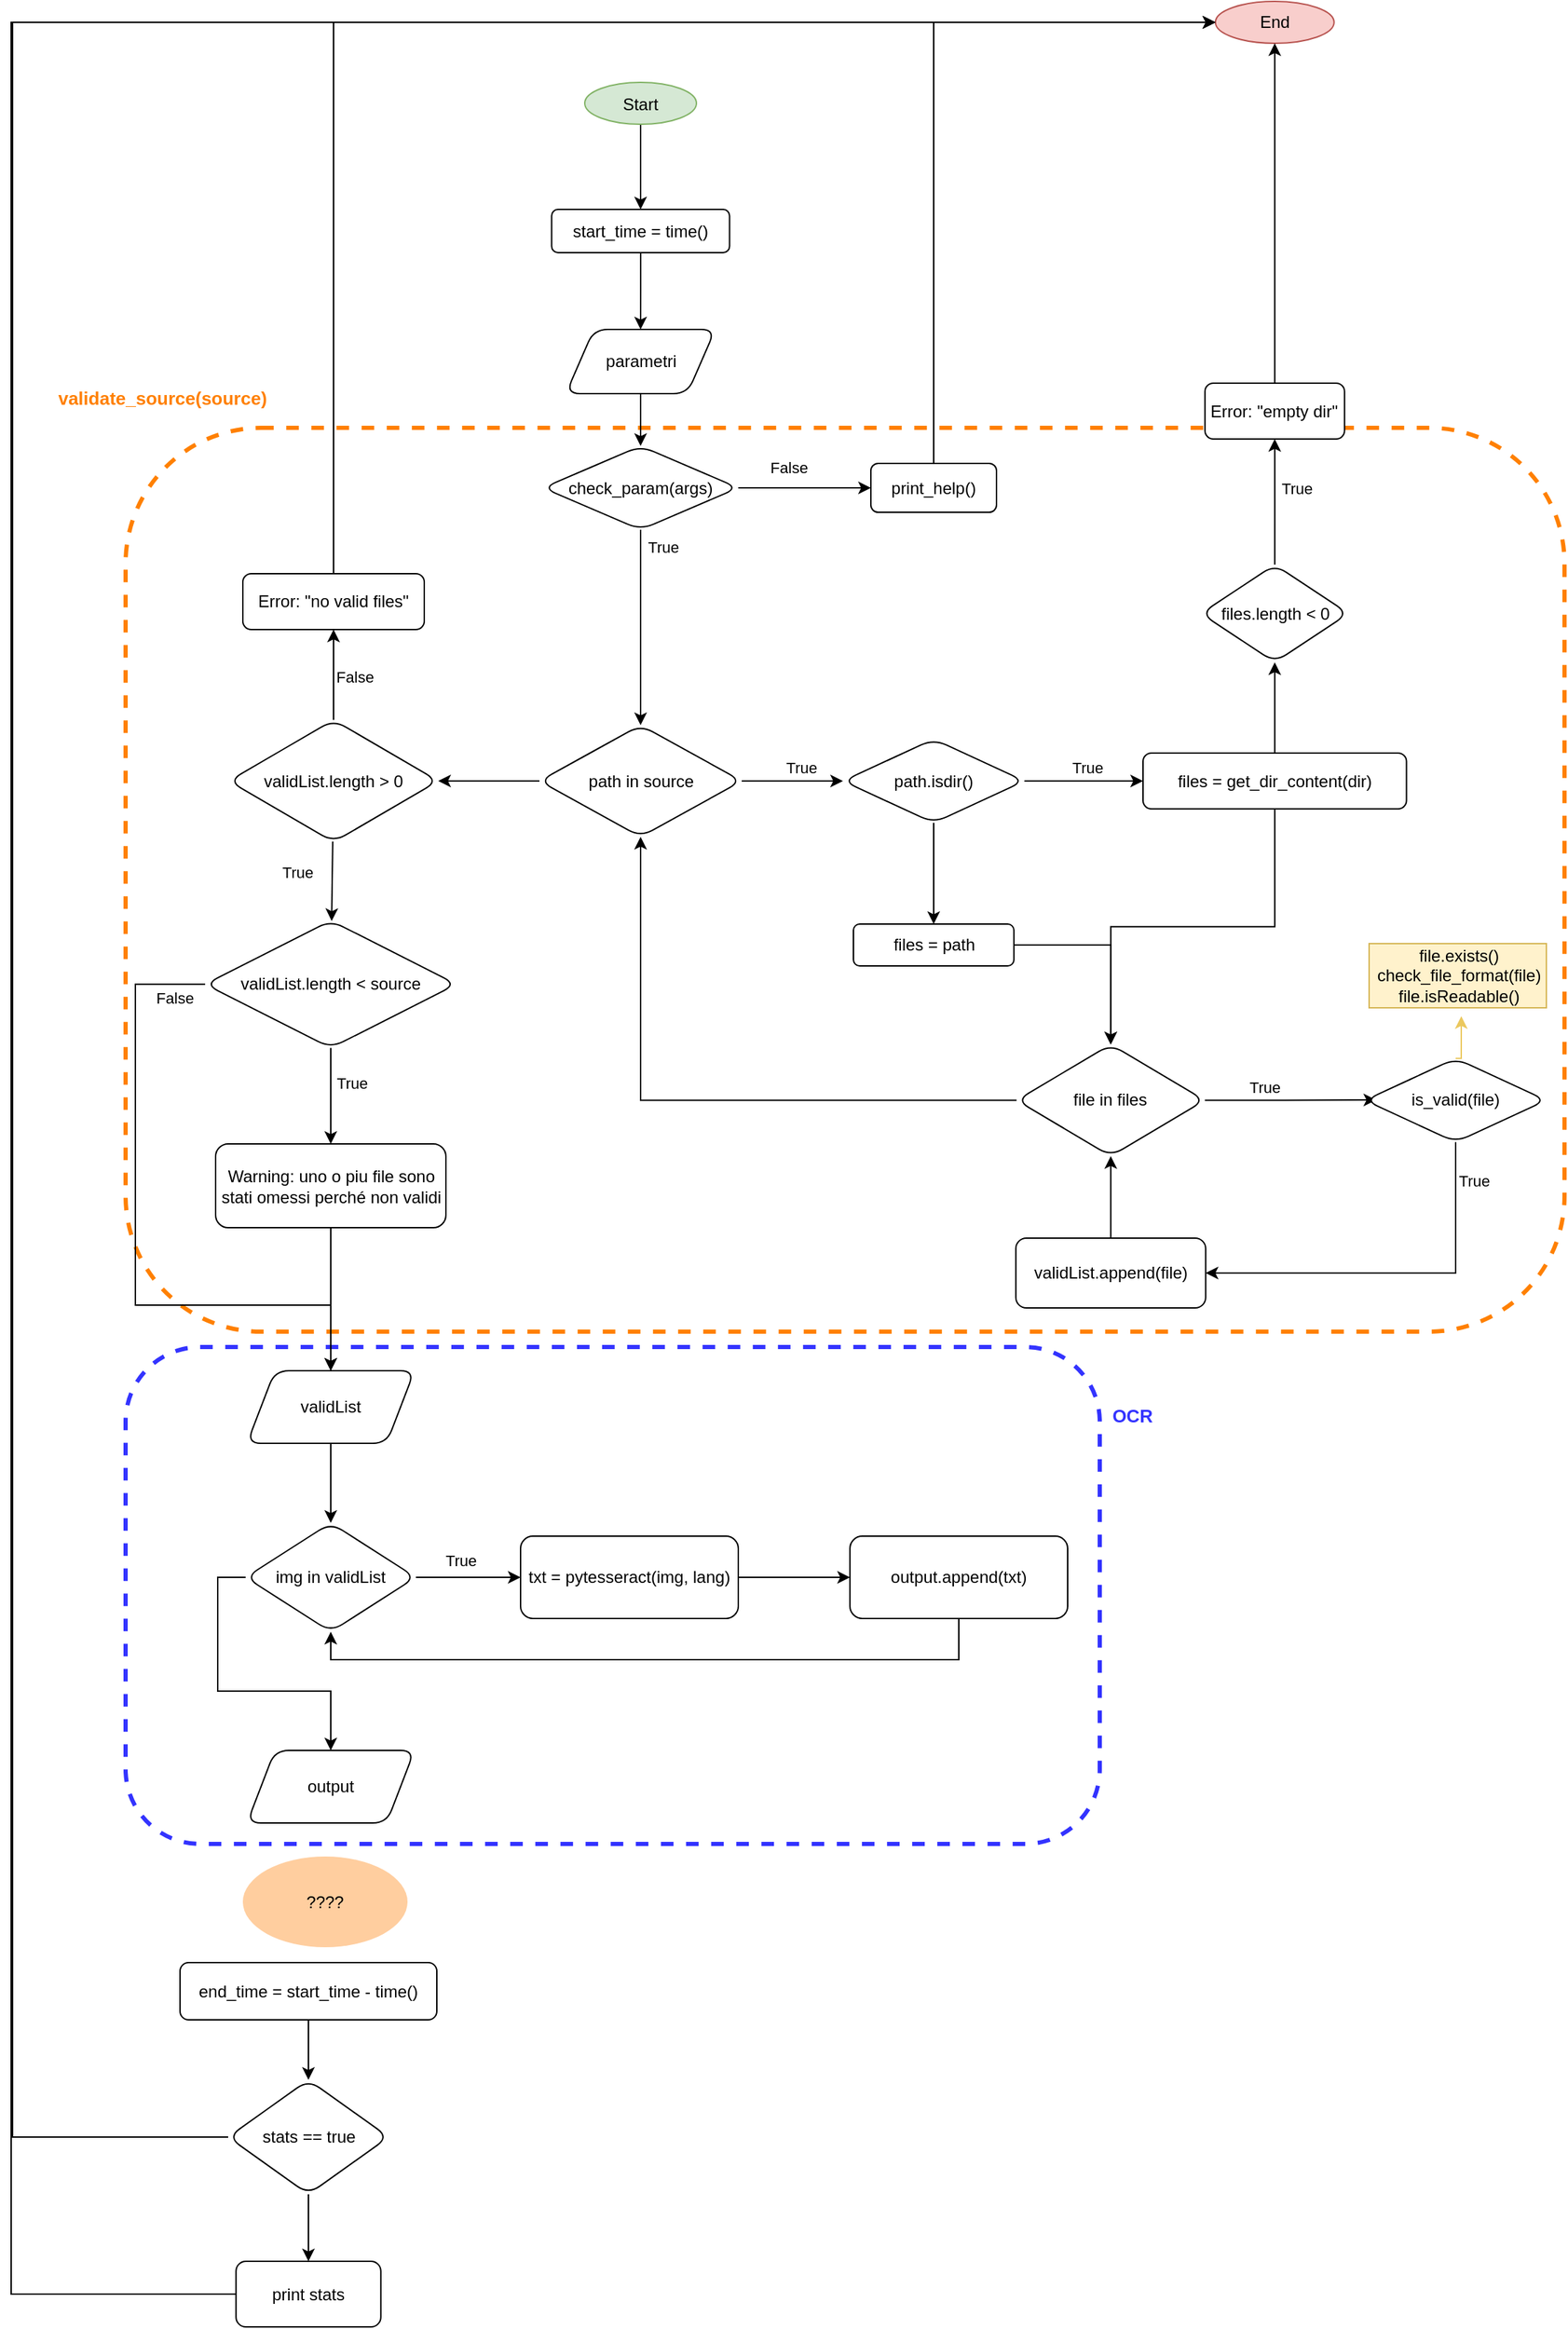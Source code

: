 <mxfile version="14.4.7" type="device"><diagram id="C5RBs43oDa-KdzZeNtuy" name="Page-1"><mxGraphModel dx="1634" dy="796" grid="0" gridSize="10" guides="1" tooltips="1" connect="1" arrows="1" fold="1" page="1" pageScale="1" pageWidth="1169" pageHeight="827" math="0" shadow="0"><root><mxCell id="WIyWlLk6GJQsqaUBKTNV-0"/><mxCell id="WIyWlLk6GJQsqaUBKTNV-1" parent="WIyWlLk6GJQsqaUBKTNV-0"/><mxCell id="Px2AXjTwQVq2Ln_RlWa--155" value="" style="whiteSpace=wrap;html=1;rounded=1;fillColor=none;dashed=1;strokeWidth=3;strokeColor=#3333FF;" vertex="1" parent="WIyWlLk6GJQsqaUBKTNV-1"><mxGeometry x="132" y="1010" width="698" height="356" as="geometry"/></mxCell><mxCell id="Px2AXjTwQVq2Ln_RlWa--78" value="" style="whiteSpace=wrap;html=1;rounded=1;fillColor=none;dashed=1;strokeColor=#FF8000;strokeWidth=3;" vertex="1" parent="WIyWlLk6GJQsqaUBKTNV-1"><mxGeometry x="132" y="351.5" width="1031" height="647.5" as="geometry"/></mxCell><mxCell id="Px2AXjTwQVq2Ln_RlWa--12" value="" style="edgeStyle=orthogonalEdgeStyle;rounded=0;orthogonalLoop=1;jettySize=auto;html=1;entryX=0.5;entryY=0;entryDx=0;entryDy=0;" edge="1" parent="WIyWlLk6GJQsqaUBKTNV-1" source="Px2AXjTwQVq2Ln_RlWa--0" target="Px2AXjTwQVq2Ln_RlWa--143"><mxGeometry relative="1" as="geometry"><mxPoint x="498.5" y="314.5" as="targetPoint"/></mxGeometry></mxCell><mxCell id="Px2AXjTwQVq2Ln_RlWa--0" value="Start" style="ellipse;fillColor=#d5e8d4;strokeColor=#82b366;" vertex="1" parent="WIyWlLk6GJQsqaUBKTNV-1"><mxGeometry x="461" y="104" width="80" height="30" as="geometry"/></mxCell><mxCell id="Px2AXjTwQVq2Ln_RlWa--14" value="" style="edgeStyle=orthogonalEdgeStyle;rounded=0;orthogonalLoop=1;jettySize=auto;html=1;" edge="1" parent="WIyWlLk6GJQsqaUBKTNV-1" source="Px2AXjTwQVq2Ln_RlWa--11" target="Px2AXjTwQVq2Ln_RlWa--13"><mxGeometry relative="1" as="geometry"/></mxCell><mxCell id="Px2AXjTwQVq2Ln_RlWa--11" value="parametri" style="shape=parallelogram;perimeter=parallelogramPerimeter;whiteSpace=wrap;html=1;fixedSize=1;rounded=1;" vertex="1" parent="WIyWlLk6GJQsqaUBKTNV-1"><mxGeometry x="447.5" y="281" width="107" height="46" as="geometry"/></mxCell><mxCell id="Px2AXjTwQVq2Ln_RlWa--24" value="" style="edgeStyle=orthogonalEdgeStyle;rounded=0;orthogonalLoop=1;jettySize=auto;html=1;entryX=0.5;entryY=0;entryDx=0;entryDy=0;exitX=0.5;exitY=1;exitDx=0;exitDy=0;" edge="1" parent="WIyWlLk6GJQsqaUBKTNV-1" source="Px2AXjTwQVq2Ln_RlWa--13" target="Px2AXjTwQVq2Ln_RlWa--27"><mxGeometry relative="1" as="geometry"><mxPoint x="511" y="362" as="sourcePoint"/><mxPoint x="511" y="424.5" as="targetPoint"/></mxGeometry></mxCell><mxCell id="Px2AXjTwQVq2Ln_RlWa--33" value="True" style="edgeLabel;html=1;align=center;verticalAlign=middle;resizable=0;points=[];" vertex="1" connectable="0" parent="Px2AXjTwQVq2Ln_RlWa--24"><mxGeometry x="-0.307" y="2" relative="1" as="geometry"><mxPoint x="14" y="-36.5" as="offset"/></mxGeometry></mxCell><mxCell id="Px2AXjTwQVq2Ln_RlWa--123" style="edgeStyle=orthogonalEdgeStyle;rounded=0;orthogonalLoop=1;jettySize=auto;html=1;exitX=1;exitY=0.5;exitDx=0;exitDy=0;entryX=0;entryY=0.5;entryDx=0;entryDy=0;fontColor=#000000;" edge="1" parent="WIyWlLk6GJQsqaUBKTNV-1" source="Px2AXjTwQVq2Ln_RlWa--13" target="Px2AXjTwQVq2Ln_RlWa--16"><mxGeometry relative="1" as="geometry"/></mxCell><mxCell id="Px2AXjTwQVq2Ln_RlWa--124" value="False" style="edgeLabel;html=1;align=center;verticalAlign=middle;resizable=0;points=[];fontColor=#000000;" vertex="1" connectable="0" parent="Px2AXjTwQVq2Ln_RlWa--123"><mxGeometry x="-0.305" y="3" relative="1" as="geometry"><mxPoint x="3" y="-11.5" as="offset"/></mxGeometry></mxCell><mxCell id="Px2AXjTwQVq2Ln_RlWa--13" value="check_param(args)" style="rhombus;whiteSpace=wrap;html=1;rounded=1;" vertex="1" parent="WIyWlLk6GJQsqaUBKTNV-1"><mxGeometry x="431" y="364.5" width="140" height="60" as="geometry"/></mxCell><mxCell id="Px2AXjTwQVq2Ln_RlWa--22" value="" style="edgeStyle=orthogonalEdgeStyle;rounded=0;orthogonalLoop=1;jettySize=auto;html=1;exitX=0.5;exitY=0;exitDx=0;exitDy=0;entryX=0;entryY=0.5;entryDx=0;entryDy=0;" edge="1" parent="WIyWlLk6GJQsqaUBKTNV-1" source="Px2AXjTwQVq2Ln_RlWa--16" target="Px2AXjTwQVq2Ln_RlWa--21"><mxGeometry relative="1" as="geometry"><mxPoint x="991" y="237" as="targetPoint"/><Array as="points"><mxPoint x="711" y="61"/></Array></mxGeometry></mxCell><mxCell id="Px2AXjTwQVq2Ln_RlWa--16" value="print_help()" style="whiteSpace=wrap;html=1;rounded=1;" vertex="1" parent="WIyWlLk6GJQsqaUBKTNV-1"><mxGeometry x="666" y="377" width="90" height="35" as="geometry"/></mxCell><mxCell id="Px2AXjTwQVq2Ln_RlWa--21" value="End" style="ellipse;whiteSpace=wrap;html=1;rounded=1;fillColor=#f8cecc;strokeColor=#b85450;" vertex="1" parent="WIyWlLk6GJQsqaUBKTNV-1"><mxGeometry x="912.89" y="46" width="85" height="30" as="geometry"/></mxCell><mxCell id="Px2AXjTwQVq2Ln_RlWa--32" value="" style="edgeStyle=orthogonalEdgeStyle;rounded=0;orthogonalLoop=1;jettySize=auto;html=1;" edge="1" parent="WIyWlLk6GJQsqaUBKTNV-1" source="Px2AXjTwQVq2Ln_RlWa--27" target="Px2AXjTwQVq2Ln_RlWa--31"><mxGeometry relative="1" as="geometry"><Array as="points"><mxPoint x="601" y="604.5"/><mxPoint x="601" y="604.5"/></Array></mxGeometry></mxCell><mxCell id="Px2AXjTwQVq2Ln_RlWa--44" value="True" style="edgeLabel;html=1;align=center;verticalAlign=middle;resizable=0;points=[];" vertex="1" connectable="0" parent="Px2AXjTwQVq2Ln_RlWa--32"><mxGeometry x="-0.248" y="1" relative="1" as="geometry"><mxPoint x="15" y="-9" as="offset"/></mxGeometry></mxCell><mxCell id="Px2AXjTwQVq2Ln_RlWa--126" style="edgeStyle=orthogonalEdgeStyle;rounded=0;orthogonalLoop=1;jettySize=auto;html=1;exitX=0;exitY=0.5;exitDx=0;exitDy=0;entryX=1;entryY=0.5;entryDx=0;entryDy=0;fontColor=#000000;" edge="1" parent="WIyWlLk6GJQsqaUBKTNV-1" source="Px2AXjTwQVq2Ln_RlWa--27" target="Px2AXjTwQVq2Ln_RlWa--84"><mxGeometry relative="1" as="geometry"/></mxCell><mxCell id="Px2AXjTwQVq2Ln_RlWa--27" value="path in source" style="rhombus;whiteSpace=wrap;html=1;rounded=1;" vertex="1" parent="WIyWlLk6GJQsqaUBKTNV-1"><mxGeometry x="428.5" y="564.5" width="145" height="80" as="geometry"/></mxCell><mxCell id="Px2AXjTwQVq2Ln_RlWa--35" value="" style="edgeStyle=orthogonalEdgeStyle;rounded=0;orthogonalLoop=1;jettySize=auto;html=1;entryX=0;entryY=0.5;entryDx=0;entryDy=0;" edge="1" parent="WIyWlLk6GJQsqaUBKTNV-1" source="Px2AXjTwQVq2Ln_RlWa--31" target="Px2AXjTwQVq2Ln_RlWa--105"><mxGeometry relative="1" as="geometry"><mxPoint x="890.782" y="604.5" as="targetPoint"/><Array as="points"><mxPoint x="861" y="605"/></Array></mxGeometry></mxCell><mxCell id="Px2AXjTwQVq2Ln_RlWa--37" value="True" style="edgeLabel;html=1;align=center;verticalAlign=middle;resizable=0;points=[];" vertex="1" connectable="0" parent="Px2AXjTwQVq2Ln_RlWa--35"><mxGeometry x="-0.29" y="-3" relative="1" as="geometry"><mxPoint x="15" y="-13" as="offset"/></mxGeometry></mxCell><mxCell id="Px2AXjTwQVq2Ln_RlWa--115" value="" style="edgeStyle=orthogonalEdgeStyle;rounded=0;orthogonalLoop=1;jettySize=auto;html=1;fontColor=#000000;" edge="1" parent="WIyWlLk6GJQsqaUBKTNV-1" source="Px2AXjTwQVq2Ln_RlWa--31" target="Px2AXjTwQVq2Ln_RlWa--114"><mxGeometry relative="1" as="geometry"/></mxCell><mxCell id="Px2AXjTwQVq2Ln_RlWa--31" value="path.isdir()" style="rhombus;whiteSpace=wrap;html=1;rounded=1;" vertex="1" parent="WIyWlLk6GJQsqaUBKTNV-1"><mxGeometry x="646" y="574.5" width="130" height="60" as="geometry"/></mxCell><mxCell id="Px2AXjTwQVq2Ln_RlWa--46" value="" style="edgeStyle=orthogonalEdgeStyle;rounded=0;orthogonalLoop=1;jettySize=auto;html=1;exitX=0.5;exitY=1;exitDx=0;exitDy=0;entryX=0.5;entryY=0;entryDx=0;entryDy=0;" edge="1" parent="WIyWlLk6GJQsqaUBKTNV-1" source="Px2AXjTwQVq2Ln_RlWa--105" target="Px2AXjTwQVq2Ln_RlWa--65"><mxGeometry relative="1" as="geometry"><mxPoint x="925.99" y="648.25" as="sourcePoint"/><mxPoint x="837" y="793" as="targetPoint"/><Array as="points"/></mxGeometry></mxCell><mxCell id="Px2AXjTwQVq2Ln_RlWa--42" style="edgeStyle=orthogonalEdgeStyle;rounded=0;orthogonalLoop=1;jettySize=auto;html=1;exitX=0.5;exitY=0;exitDx=0;exitDy=0;entryX=0.5;entryY=1;entryDx=0;entryDy=0;" edge="1" parent="WIyWlLk6GJQsqaUBKTNV-1" source="Px2AXjTwQVq2Ln_RlWa--38" target="Px2AXjTwQVq2Ln_RlWa--21"><mxGeometry relative="1" as="geometry"><mxPoint x="991" y="237" as="targetPoint"/><Array as="points"/></mxGeometry></mxCell><mxCell id="Px2AXjTwQVq2Ln_RlWa--38" value="Error: &quot;empty dir&quot;" style="whiteSpace=wrap;html=1;rounded=1;" vertex="1" parent="WIyWlLk6GJQsqaUBKTNV-1"><mxGeometry x="905.38" y="319.5" width="100" height="40" as="geometry"/></mxCell><mxCell id="Px2AXjTwQVq2Ln_RlWa--136" value="" style="edgeStyle=orthogonalEdgeStyle;rounded=0;orthogonalLoop=1;jettySize=auto;html=1;fontColor=#000000;" edge="1" parent="WIyWlLk6GJQsqaUBKTNV-1" source="Px2AXjTwQVq2Ln_RlWa--61" target="Px2AXjTwQVq2Ln_RlWa--135"><mxGeometry relative="1" as="geometry"/></mxCell><mxCell id="Px2AXjTwQVq2Ln_RlWa--61" value="validList" style="shape=parallelogram;perimeter=parallelogramPerimeter;whiteSpace=wrap;html=1;fixedSize=1;rounded=1;" vertex="1" parent="WIyWlLk6GJQsqaUBKTNV-1"><mxGeometry x="219" y="1027" width="120" height="52" as="geometry"/></mxCell><mxCell id="Px2AXjTwQVq2Ln_RlWa--72" style="edgeStyle=orthogonalEdgeStyle;rounded=0;orthogonalLoop=1;jettySize=auto;html=1;entryX=0.062;entryY=0.496;entryDx=0;entryDy=0;entryPerimeter=0;" edge="1" parent="WIyWlLk6GJQsqaUBKTNV-1" source="Px2AXjTwQVq2Ln_RlWa--65" target="Px2AXjTwQVq2Ln_RlWa--70"><mxGeometry relative="1" as="geometry"><mxPoint x="973" y="833.25" as="targetPoint"/></mxGeometry></mxCell><mxCell id="Px2AXjTwQVq2Ln_RlWa--73" value="True" style="edgeLabel;html=1;align=center;verticalAlign=middle;resizable=0;points=[];" vertex="1" connectable="0" parent="Px2AXjTwQVq2Ln_RlWa--72"><mxGeometry x="-0.392" y="3" relative="1" as="geometry"><mxPoint x="5" y="-7" as="offset"/></mxGeometry></mxCell><mxCell id="Px2AXjTwQVq2Ln_RlWa--120" style="edgeStyle=orthogonalEdgeStyle;rounded=0;orthogonalLoop=1;jettySize=auto;html=1;exitX=0;exitY=0.5;exitDx=0;exitDy=0;entryX=0.5;entryY=1;entryDx=0;entryDy=0;fontColor=#000000;" edge="1" parent="WIyWlLk6GJQsqaUBKTNV-1" source="Px2AXjTwQVq2Ln_RlWa--65" target="Px2AXjTwQVq2Ln_RlWa--27"><mxGeometry relative="1" as="geometry"/></mxCell><mxCell id="Px2AXjTwQVq2Ln_RlWa--65" value="file in files" style="rhombus;whiteSpace=wrap;html=1;rounded=1;" vertex="1" parent="WIyWlLk6GJQsqaUBKTNV-1"><mxGeometry x="770.38" y="793.25" width="135" height="80" as="geometry"/></mxCell><mxCell id="Px2AXjTwQVq2Ln_RlWa--75" value="" style="edgeStyle=orthogonalEdgeStyle;rounded=0;orthogonalLoop=1;jettySize=auto;html=1;entryX=1;entryY=0.5;entryDx=0;entryDy=0;exitX=0.5;exitY=1;exitDx=0;exitDy=0;" edge="1" parent="WIyWlLk6GJQsqaUBKTNV-1" source="Px2AXjTwQVq2Ln_RlWa--70" target="Px2AXjTwQVq2Ln_RlWa--74"><mxGeometry relative="1" as="geometry"><mxPoint x="1038" y="863.25" as="sourcePoint"/><Array as="points"/></mxGeometry></mxCell><mxCell id="Px2AXjTwQVq2Ln_RlWa--76" value="True" style="edgeLabel;html=1;align=center;verticalAlign=middle;resizable=0;points=[];" vertex="1" connectable="0" parent="Px2AXjTwQVq2Ln_RlWa--75"><mxGeometry x="-0.282" y="3" relative="1" as="geometry"><mxPoint x="17" y="-69.25" as="offset"/></mxGeometry></mxCell><mxCell id="Px2AXjTwQVq2Ln_RlWa--134" style="edgeStyle=orthogonalEdgeStyle;rounded=0;orthogonalLoop=1;jettySize=auto;html=1;exitX=0.5;exitY=0;exitDx=0;exitDy=0;fontColor=#000000;strokeColor=#EBC85E;entryX=0.52;entryY=1.13;entryDx=0;entryDy=0;entryPerimeter=0;" edge="1" parent="WIyWlLk6GJQsqaUBKTNV-1" source="Px2AXjTwQVq2Ln_RlWa--70" target="Px2AXjTwQVq2Ln_RlWa--132"><mxGeometry relative="1" as="geometry"><mxPoint x="1038" y="803.25" as="sourcePoint"/><mxPoint x="1038.5" y="769" as="targetPoint"/></mxGeometry></mxCell><mxCell id="Px2AXjTwQVq2Ln_RlWa--70" value="is_valid(file)" style="rhombus;whiteSpace=wrap;html=1;rounded=1;" vertex="1" parent="WIyWlLk6GJQsqaUBKTNV-1"><mxGeometry x="1020" y="803.25" width="130" height="60" as="geometry"/></mxCell><mxCell id="Px2AXjTwQVq2Ln_RlWa--119" style="edgeStyle=orthogonalEdgeStyle;rounded=0;orthogonalLoop=1;jettySize=auto;html=1;exitX=0.5;exitY=0;exitDx=0;exitDy=0;entryX=0.5;entryY=1;entryDx=0;entryDy=0;fontColor=#000000;" edge="1" parent="WIyWlLk6GJQsqaUBKTNV-1" source="Px2AXjTwQVq2Ln_RlWa--74" target="Px2AXjTwQVq2Ln_RlWa--65"><mxGeometry relative="1" as="geometry"/></mxCell><mxCell id="Px2AXjTwQVq2Ln_RlWa--74" value="validList.append(file)" style="whiteSpace=wrap;html=1;rounded=1;" vertex="1" parent="WIyWlLk6GJQsqaUBKTNV-1"><mxGeometry x="769.88" y="932" width="136" height="50" as="geometry"/></mxCell><mxCell id="Px2AXjTwQVq2Ln_RlWa--82" value="&lt;span&gt;&lt;font color=&quot;#ff8000&quot; size=&quot;1&quot;&gt;&lt;b style=&quot;font-size: 13px&quot;&gt;validate_source(source)&lt;/b&gt;&lt;/font&gt;&lt;/span&gt;" style="text;html=1;resizable=0;autosize=1;align=center;verticalAlign=middle;points=[];fillColor=none;strokeColor=none;rounded=0;dashed=1;rotation=0;" vertex="1" parent="WIyWlLk6GJQsqaUBKTNV-1"><mxGeometry x="73" y="319.5" width="170" height="20" as="geometry"/></mxCell><mxCell id="Px2AXjTwQVq2Ln_RlWa--86" style="edgeStyle=orthogonalEdgeStyle;rounded=0;orthogonalLoop=1;jettySize=auto;html=1;exitX=0.5;exitY=0;exitDx=0;exitDy=0;entryX=0.5;entryY=1;entryDx=0;entryDy=0;fontColor=#000000;" edge="1" parent="WIyWlLk6GJQsqaUBKTNV-1" source="Px2AXjTwQVq2Ln_RlWa--84" target="Px2AXjTwQVq2Ln_RlWa--89"><mxGeometry relative="1" as="geometry"/></mxCell><mxCell id="Px2AXjTwQVq2Ln_RlWa--88" value="False" style="edgeLabel;html=1;align=center;verticalAlign=middle;resizable=0;points=[];fontColor=#000000;" vertex="1" connectable="0" parent="Px2AXjTwQVq2Ln_RlWa--86"><mxGeometry x="-0.911" relative="1" as="geometry"><mxPoint x="15" y="-27.75" as="offset"/></mxGeometry></mxCell><mxCell id="Px2AXjTwQVq2Ln_RlWa--92" value="" style="rounded=0;orthogonalLoop=1;jettySize=auto;html=1;fontColor=#000000;" edge="1" parent="WIyWlLk6GJQsqaUBKTNV-1" source="Px2AXjTwQVq2Ln_RlWa--84" target="Px2AXjTwQVq2Ln_RlWa--91"><mxGeometry relative="1" as="geometry"/></mxCell><mxCell id="Px2AXjTwQVq2Ln_RlWa--95" value="True" style="edgeLabel;html=1;align=center;verticalAlign=middle;resizable=0;points=[];fontColor=#000000;" vertex="1" connectable="0" parent="Px2AXjTwQVq2Ln_RlWa--92"><mxGeometry x="0.483" y="-2" relative="1" as="geometry"><mxPoint x="-23" y="-20.25" as="offset"/></mxGeometry></mxCell><mxCell id="Px2AXjTwQVq2Ln_RlWa--84" value="validList.length &amp;gt; 0" style="rhombus;whiteSpace=wrap;html=1;rounded=1;" vertex="1" parent="WIyWlLk6GJQsqaUBKTNV-1"><mxGeometry x="206" y="560.75" width="150" height="87.5" as="geometry"/></mxCell><mxCell id="Px2AXjTwQVq2Ln_RlWa--90" style="edgeStyle=orthogonalEdgeStyle;rounded=0;orthogonalLoop=1;jettySize=auto;html=1;exitX=0.5;exitY=0;exitDx=0;exitDy=0;entryX=0;entryY=0.5;entryDx=0;entryDy=0;fontColor=#000000;" edge="1" parent="WIyWlLk6GJQsqaUBKTNV-1" source="Px2AXjTwQVq2Ln_RlWa--89" target="Px2AXjTwQVq2Ln_RlWa--21"><mxGeometry relative="1" as="geometry"/></mxCell><mxCell id="Px2AXjTwQVq2Ln_RlWa--89" value="Error: &quot;no valid files&quot;" style="whiteSpace=wrap;html=1;rounded=1;" vertex="1" parent="WIyWlLk6GJQsqaUBKTNV-1"><mxGeometry x="216" y="456" width="130" height="40" as="geometry"/></mxCell><mxCell id="Px2AXjTwQVq2Ln_RlWa--94" value="" style="rounded=0;orthogonalLoop=1;jettySize=auto;html=1;fontColor=#000000;" edge="1" parent="WIyWlLk6GJQsqaUBKTNV-1" source="Px2AXjTwQVq2Ln_RlWa--91" target="Px2AXjTwQVq2Ln_RlWa--93"><mxGeometry relative="1" as="geometry"/></mxCell><mxCell id="Px2AXjTwQVq2Ln_RlWa--97" value="True" style="edgeLabel;html=1;align=center;verticalAlign=middle;resizable=0;points=[];fontColor=#000000;" vertex="1" connectable="0" parent="Px2AXjTwQVq2Ln_RlWa--94"><mxGeometry x="-0.288" y="2" relative="1" as="geometry"><mxPoint x="13" as="offset"/></mxGeometry></mxCell><mxCell id="Px2AXjTwQVq2Ln_RlWa--127" style="edgeStyle=orthogonalEdgeStyle;rounded=0;orthogonalLoop=1;jettySize=auto;html=1;exitX=0;exitY=0.5;exitDx=0;exitDy=0;entryX=0.5;entryY=0;entryDx=0;entryDy=0;fontColor=#000000;" edge="1" parent="WIyWlLk6GJQsqaUBKTNV-1" source="Px2AXjTwQVq2Ln_RlWa--91" target="Px2AXjTwQVq2Ln_RlWa--61"><mxGeometry relative="1" as="geometry"><Array as="points"><mxPoint x="139" y="750"/><mxPoint x="139" y="980"/><mxPoint x="279" y="980"/></Array></mxGeometry></mxCell><mxCell id="Px2AXjTwQVq2Ln_RlWa--130" value="False" style="edgeLabel;html=1;align=center;verticalAlign=middle;resizable=0;points=[];fontColor=#000000;" vertex="1" connectable="0" parent="Px2AXjTwQVq2Ln_RlWa--127"><mxGeometry x="-0.747" y="3" relative="1" as="geometry"><mxPoint x="25" y="0.9" as="offset"/></mxGeometry></mxCell><mxCell id="Px2AXjTwQVq2Ln_RlWa--91" value="validList.length &amp;lt; source" style="rhombus;whiteSpace=wrap;html=1;rounded=1;" vertex="1" parent="WIyWlLk6GJQsqaUBKTNV-1"><mxGeometry x="189" y="704.5" width="180" height="91.25" as="geometry"/></mxCell><mxCell id="Px2AXjTwQVq2Ln_RlWa--131" style="edgeStyle=orthogonalEdgeStyle;rounded=0;orthogonalLoop=1;jettySize=auto;html=1;exitX=0.5;exitY=1;exitDx=0;exitDy=0;entryX=0.5;entryY=0;entryDx=0;entryDy=0;fontColor=#000000;" edge="1" parent="WIyWlLk6GJQsqaUBKTNV-1" source="Px2AXjTwQVq2Ln_RlWa--93" target="Px2AXjTwQVq2Ln_RlWa--61"><mxGeometry relative="1" as="geometry"/></mxCell><mxCell id="Px2AXjTwQVq2Ln_RlWa--93" value="Warning: uno o piu file sono stati omessi perché non validi" style="whiteSpace=wrap;html=1;rounded=1;" vertex="1" parent="WIyWlLk6GJQsqaUBKTNV-1"><mxGeometry x="196.5" y="864.5" width="165" height="60" as="geometry"/></mxCell><mxCell id="Px2AXjTwQVq2Ln_RlWa--109" value="" style="edgeStyle=orthogonalEdgeStyle;rounded=0;orthogonalLoop=1;jettySize=auto;html=1;fontColor=#000000;" edge="1" parent="WIyWlLk6GJQsqaUBKTNV-1" source="Px2AXjTwQVq2Ln_RlWa--105" target="Px2AXjTwQVq2Ln_RlWa--108"><mxGeometry relative="1" as="geometry"/></mxCell><mxCell id="Px2AXjTwQVq2Ln_RlWa--105" value="files = get_dir_content(dir)" style="whiteSpace=wrap;html=1;rounded=1;" vertex="1" parent="WIyWlLk6GJQsqaUBKTNV-1"><mxGeometry x="861.01" y="584.5" width="188.75" height="40" as="geometry"/></mxCell><mxCell id="Px2AXjTwQVq2Ln_RlWa--110" style="edgeStyle=orthogonalEdgeStyle;rounded=0;orthogonalLoop=1;jettySize=auto;html=1;exitX=0.5;exitY=0;exitDx=0;exitDy=0;entryX=0.5;entryY=1;entryDx=0;entryDy=0;fontColor=#000000;" edge="1" parent="WIyWlLk6GJQsqaUBKTNV-1" source="Px2AXjTwQVq2Ln_RlWa--108" target="Px2AXjTwQVq2Ln_RlWa--38"><mxGeometry relative="1" as="geometry"><Array as="points"><mxPoint x="955" y="402"/><mxPoint x="955" y="402"/></Array></mxGeometry></mxCell><mxCell id="Px2AXjTwQVq2Ln_RlWa--112" value="True" style="edgeLabel;html=1;align=center;verticalAlign=middle;resizable=0;points=[];fontColor=#000000;" vertex="1" connectable="0" parent="Px2AXjTwQVq2Ln_RlWa--110"><mxGeometry x="0.336" y="-3" relative="1" as="geometry"><mxPoint x="12.6" y="5.5" as="offset"/></mxGeometry></mxCell><mxCell id="Px2AXjTwQVq2Ln_RlWa--108" value="files.length &amp;lt; 0" style="rhombus;whiteSpace=wrap;html=1;rounded=1;" vertex="1" parent="WIyWlLk6GJQsqaUBKTNV-1"><mxGeometry x="902.58" y="449.5" width="105.61" height="70" as="geometry"/></mxCell><mxCell id="Px2AXjTwQVq2Ln_RlWa--118" style="edgeStyle=orthogonalEdgeStyle;rounded=0;orthogonalLoop=1;jettySize=auto;html=1;exitX=1;exitY=0.5;exitDx=0;exitDy=0;entryX=0.5;entryY=0;entryDx=0;entryDy=0;fontColor=#000000;" edge="1" parent="WIyWlLk6GJQsqaUBKTNV-1" source="Px2AXjTwQVq2Ln_RlWa--114" target="Px2AXjTwQVq2Ln_RlWa--65"><mxGeometry relative="1" as="geometry"/></mxCell><mxCell id="Px2AXjTwQVq2Ln_RlWa--114" value="files = path" style="whiteSpace=wrap;html=1;rounded=1;" vertex="1" parent="WIyWlLk6GJQsqaUBKTNV-1"><mxGeometry x="653.5" y="707" width="115" height="30" as="geometry"/></mxCell><mxCell id="Px2AXjTwQVq2Ln_RlWa--132" value="file.exists()&lt;br&gt;check_file_format(file)&lt;br&gt;file.isReadable()" style="text;html=1;align=center;verticalAlign=middle;resizable=0;points=[];autosize=1;fillColor=#fff2cc;strokeColor=#d6b656;" vertex="1" parent="WIyWlLk6GJQsqaUBKTNV-1"><mxGeometry x="1023" y="721" width="127" height="46" as="geometry"/></mxCell><mxCell id="Px2AXjTwQVq2Ln_RlWa--138" value="" style="edgeStyle=orthogonalEdgeStyle;rounded=0;orthogonalLoop=1;jettySize=auto;html=1;strokeColor=#000000;fontColor=#000000;" edge="1" parent="WIyWlLk6GJQsqaUBKTNV-1" source="Px2AXjTwQVq2Ln_RlWa--135" target="Px2AXjTwQVq2Ln_RlWa--137"><mxGeometry relative="1" as="geometry"><Array as="points"><mxPoint x="368" y="1175"/><mxPoint x="368" y="1175"/></Array></mxGeometry></mxCell><mxCell id="Px2AXjTwQVq2Ln_RlWa--151" value="True" style="edgeLabel;html=1;align=center;verticalAlign=middle;resizable=0;points=[];fontColor=#000000;" vertex="1" connectable="0" parent="Px2AXjTwQVq2Ln_RlWa--138"><mxGeometry x="-0.313" y="-1" relative="1" as="geometry"><mxPoint x="6" y="-13" as="offset"/></mxGeometry></mxCell><mxCell id="Px2AXjTwQVq2Ln_RlWa--153" value="" style="edgeStyle=orthogonalEdgeStyle;rounded=0;orthogonalLoop=1;jettySize=auto;html=1;strokeColor=#000000;fontColor=#000000;exitX=0;exitY=0.5;exitDx=0;exitDy=0;entryX=0.5;entryY=0;entryDx=0;entryDy=0;" edge="1" parent="WIyWlLk6GJQsqaUBKTNV-1" source="Px2AXjTwQVq2Ln_RlWa--135" target="Px2AXjTwQVq2Ln_RlWa--154"><mxGeometry relative="1" as="geometry"><mxPoint x="279" y="1312" as="targetPoint"/></mxGeometry></mxCell><mxCell id="Px2AXjTwQVq2Ln_RlWa--135" value="img in validList" style="rhombus;whiteSpace=wrap;html=1;rounded=1;" vertex="1" parent="WIyWlLk6GJQsqaUBKTNV-1"><mxGeometry x="218" y="1136" width="122" height="78" as="geometry"/></mxCell><mxCell id="Px2AXjTwQVq2Ln_RlWa--148" value="" style="edgeStyle=orthogonalEdgeStyle;rounded=0;orthogonalLoop=1;jettySize=auto;html=1;strokeColor=#000000;fontColor=#000000;" edge="1" parent="WIyWlLk6GJQsqaUBKTNV-1" source="Px2AXjTwQVq2Ln_RlWa--137" target="Px2AXjTwQVq2Ln_RlWa--147"><mxGeometry relative="1" as="geometry"/></mxCell><mxCell id="Px2AXjTwQVq2Ln_RlWa--137" value="txt = pytesseract(img, lang)" style="whiteSpace=wrap;html=1;rounded=1;" vertex="1" parent="WIyWlLk6GJQsqaUBKTNV-1"><mxGeometry x="415" y="1145.5" width="156" height="59" as="geometry"/></mxCell><mxCell id="Px2AXjTwQVq2Ln_RlWa--144" value="" style="edgeStyle=orthogonalEdgeStyle;rounded=0;orthogonalLoop=1;jettySize=auto;html=1;strokeColor=#000000;fontColor=#000000;" edge="1" parent="WIyWlLk6GJQsqaUBKTNV-1" source="Px2AXjTwQVq2Ln_RlWa--143" target="Px2AXjTwQVq2Ln_RlWa--11"><mxGeometry relative="1" as="geometry"/></mxCell><mxCell id="Px2AXjTwQVq2Ln_RlWa--143" value="start_time = time()" style="whiteSpace=wrap;html=1;rounded=1;" vertex="1" parent="WIyWlLk6GJQsqaUBKTNV-1"><mxGeometry x="437.25" y="195" width="127.5" height="31" as="geometry"/></mxCell><mxCell id="Px2AXjTwQVq2Ln_RlWa--149" style="edgeStyle=orthogonalEdgeStyle;rounded=0;orthogonalLoop=1;jettySize=auto;html=1;exitX=0.5;exitY=1;exitDx=0;exitDy=0;entryX=0.5;entryY=1;entryDx=0;entryDy=0;strokeColor=#000000;fontColor=#000000;" edge="1" parent="WIyWlLk6GJQsqaUBKTNV-1" source="Px2AXjTwQVq2Ln_RlWa--147" target="Px2AXjTwQVq2Ln_RlWa--135"><mxGeometry relative="1" as="geometry"/></mxCell><mxCell id="Px2AXjTwQVq2Ln_RlWa--147" value="output.append(txt)" style="whiteSpace=wrap;html=1;rounded=1;" vertex="1" parent="WIyWlLk6GJQsqaUBKTNV-1"><mxGeometry x="651" y="1145.5" width="156" height="59" as="geometry"/></mxCell><mxCell id="Px2AXjTwQVq2Ln_RlWa--154" value="output" style="shape=parallelogram;perimeter=parallelogramPerimeter;whiteSpace=wrap;html=1;fixedSize=1;rounded=1;" vertex="1" parent="WIyWlLk6GJQsqaUBKTNV-1"><mxGeometry x="219" y="1299" width="120" height="52" as="geometry"/></mxCell><mxCell id="Px2AXjTwQVq2Ln_RlWa--156" value="&lt;span&gt;&lt;font size=&quot;1&quot; color=&quot;#3333ff&quot;&gt;&lt;b style=&quot;font-size: 13px&quot;&gt;OCR&lt;/b&gt;&lt;/font&gt;&lt;/span&gt;" style="text;html=1;resizable=0;autosize=1;align=center;verticalAlign=middle;points=[];fillColor=none;strokeColor=none;rounded=0;dashed=1;" vertex="1" parent="WIyWlLk6GJQsqaUBKTNV-1"><mxGeometry x="833" y="1049" width="39" height="19" as="geometry"/></mxCell><mxCell id="Px2AXjTwQVq2Ln_RlWa--160" value="" style="edgeStyle=orthogonalEdgeStyle;rounded=0;orthogonalLoop=1;jettySize=auto;html=1;strokeColor=#000000;fontColor=#000000;exitX=0.5;exitY=1;exitDx=0;exitDy=0;" edge="1" parent="WIyWlLk6GJQsqaUBKTNV-1" source="Px2AXjTwQVq2Ln_RlWa--157" target="Px2AXjTwQVq2Ln_RlWa--159"><mxGeometry relative="1" as="geometry"><mxPoint x="350.5" y="1568" as="sourcePoint"/></mxGeometry></mxCell><mxCell id="Px2AXjTwQVq2Ln_RlWa--165" style="edgeStyle=orthogonalEdgeStyle;rounded=0;orthogonalLoop=1;jettySize=auto;html=1;exitX=0;exitY=0.5;exitDx=0;exitDy=0;entryX=0;entryY=0.5;entryDx=0;entryDy=0;strokeColor=#000000;fontColor=#000000;" edge="1" parent="WIyWlLk6GJQsqaUBKTNV-1" source="Px2AXjTwQVq2Ln_RlWa--157" target="Px2AXjTwQVq2Ln_RlWa--21"><mxGeometry relative="1" as="geometry"><Array as="points"><mxPoint x="51" y="1576"/><mxPoint x="51" y="61"/></Array></mxGeometry></mxCell><mxCell id="Px2AXjTwQVq2Ln_RlWa--157" value="stats == true" style="rhombus;whiteSpace=wrap;html=1;rounded=1;" vertex="1" parent="WIyWlLk6GJQsqaUBKTNV-1"><mxGeometry x="205.5" y="1535" width="115" height="82" as="geometry"/></mxCell><mxCell id="Px2AXjTwQVq2Ln_RlWa--164" style="edgeStyle=orthogonalEdgeStyle;rounded=0;orthogonalLoop=1;jettySize=auto;html=1;exitX=0;exitY=0.5;exitDx=0;exitDy=0;entryX=0;entryY=0.5;entryDx=0;entryDy=0;strokeColor=#000000;fontColor=#000000;" edge="1" parent="WIyWlLk6GJQsqaUBKTNV-1" source="Px2AXjTwQVq2Ln_RlWa--159" target="Px2AXjTwQVq2Ln_RlWa--21"><mxGeometry relative="1" as="geometry"><Array as="points"><mxPoint x="50" y="1689"/><mxPoint x="50" y="61"/></Array></mxGeometry></mxCell><mxCell id="Px2AXjTwQVq2Ln_RlWa--159" value="print stats" style="whiteSpace=wrap;html=1;rounded=1;" vertex="1" parent="WIyWlLk6GJQsqaUBKTNV-1"><mxGeometry x="211.13" y="1665" width="103.75" height="47" as="geometry"/></mxCell><mxCell id="Px2AXjTwQVq2Ln_RlWa--162" style="edgeStyle=orthogonalEdgeStyle;rounded=0;orthogonalLoop=1;jettySize=auto;html=1;exitX=0.5;exitY=1;exitDx=0;exitDy=0;entryX=0.5;entryY=0;entryDx=0;entryDy=0;strokeColor=#000000;fontColor=#000000;" edge="1" parent="WIyWlLk6GJQsqaUBKTNV-1" source="Px2AXjTwQVq2Ln_RlWa--161" target="Px2AXjTwQVq2Ln_RlWa--157"><mxGeometry relative="1" as="geometry"/></mxCell><mxCell id="Px2AXjTwQVq2Ln_RlWa--161" value="end_time = start_time - time()" style="whiteSpace=wrap;html=1;rounded=1;" vertex="1" parent="WIyWlLk6GJQsqaUBKTNV-1"><mxGeometry x="171" y="1451" width="184" height="41" as="geometry"/></mxCell><mxCell id="Px2AXjTwQVq2Ln_RlWa--163" value="????" style="ellipse;whiteSpace=wrap;html=1;rounded=1;dashed=1;strokeWidth=3;fillColor=#FFCE9F;gradientColor=none;fontColor=#000000;strokeColor=none;" vertex="1" parent="WIyWlLk6GJQsqaUBKTNV-1"><mxGeometry x="216" y="1375" width="118" height="65" as="geometry"/></mxCell></root></mxGraphModel></diagram></mxfile>